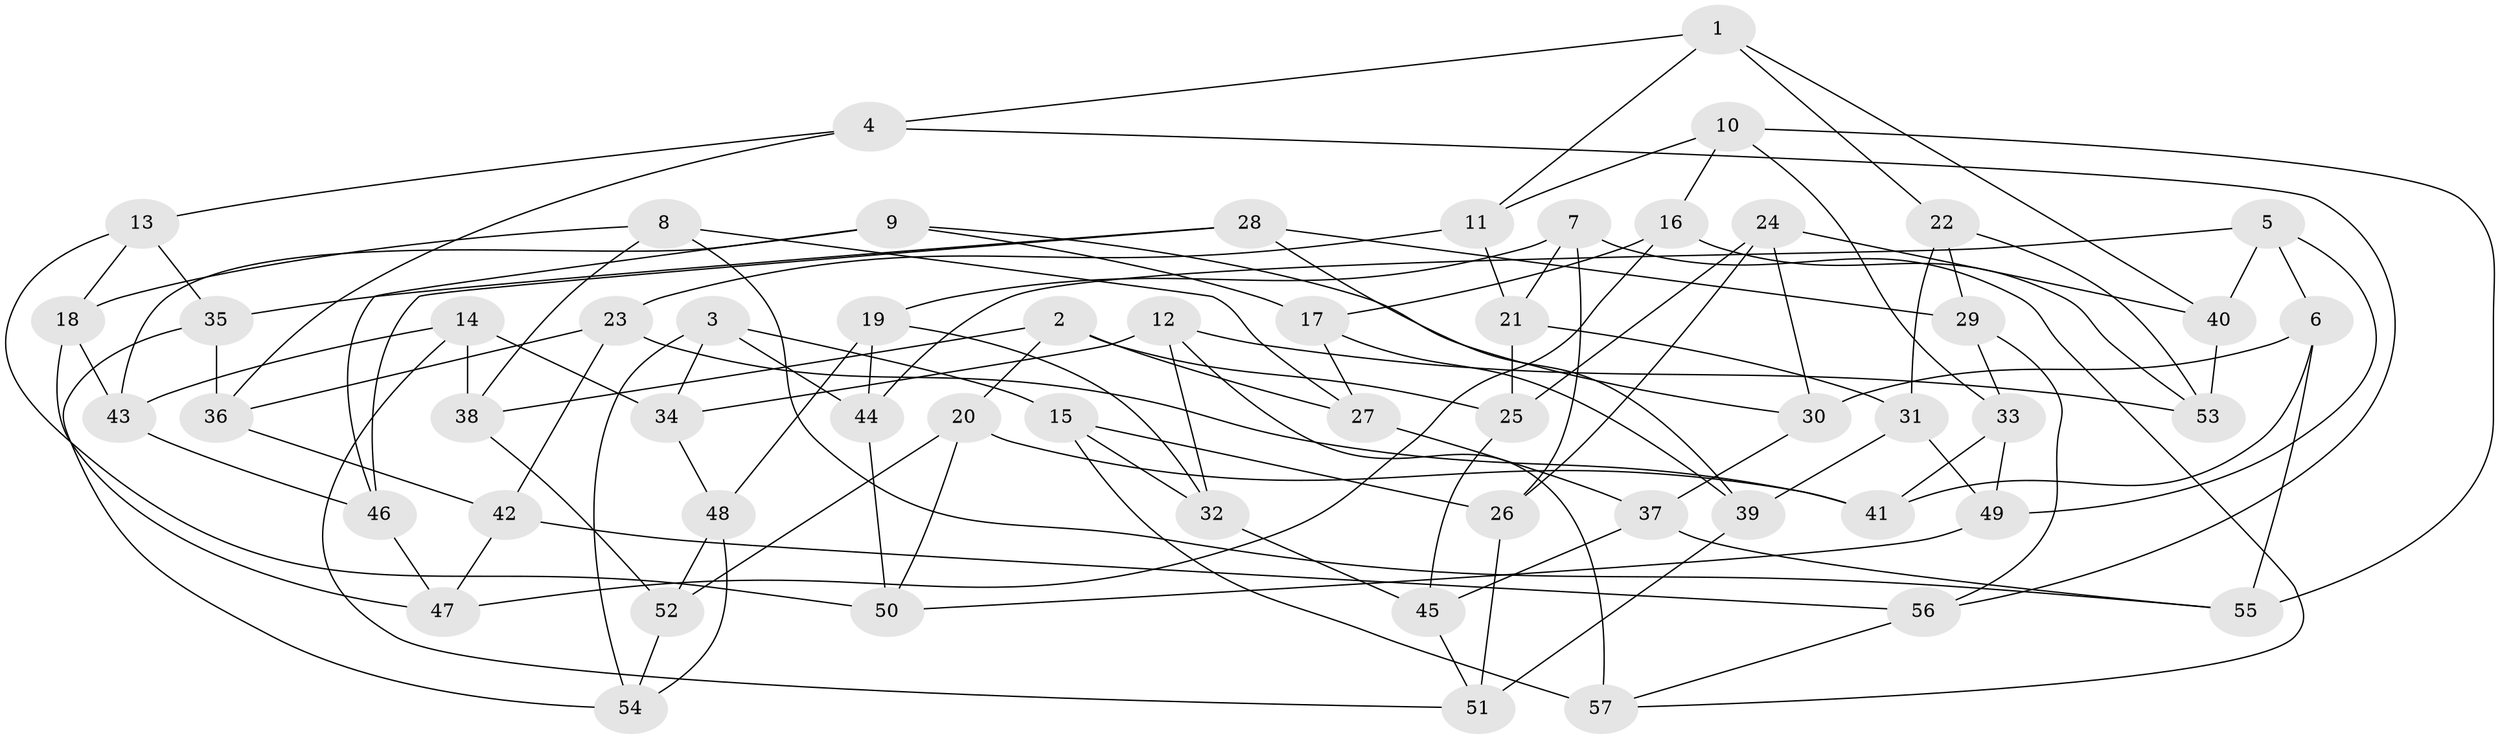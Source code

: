 // coarse degree distribution, {4: 0.42857142857142855, 6: 0.17857142857142858, 5: 0.21428571428571427, 2: 0.03571428571428571, 7: 0.07142857142857142, 3: 0.07142857142857142}
// Generated by graph-tools (version 1.1) at 2025/03/03/04/25 22:03:41]
// undirected, 57 vertices, 114 edges
graph export_dot {
graph [start="1"]
  node [color=gray90,style=filled];
  1;
  2;
  3;
  4;
  5;
  6;
  7;
  8;
  9;
  10;
  11;
  12;
  13;
  14;
  15;
  16;
  17;
  18;
  19;
  20;
  21;
  22;
  23;
  24;
  25;
  26;
  27;
  28;
  29;
  30;
  31;
  32;
  33;
  34;
  35;
  36;
  37;
  38;
  39;
  40;
  41;
  42;
  43;
  44;
  45;
  46;
  47;
  48;
  49;
  50;
  51;
  52;
  53;
  54;
  55;
  56;
  57;
  1 -- 40;
  1 -- 22;
  1 -- 4;
  1 -- 11;
  2 -- 20;
  2 -- 27;
  2 -- 38;
  2 -- 25;
  3 -- 34;
  3 -- 44;
  3 -- 15;
  3 -- 54;
  4 -- 36;
  4 -- 13;
  4 -- 56;
  5 -- 40;
  5 -- 44;
  5 -- 6;
  5 -- 49;
  6 -- 55;
  6 -- 41;
  6 -- 30;
  7 -- 26;
  7 -- 19;
  7 -- 21;
  7 -- 57;
  8 -- 38;
  8 -- 18;
  8 -- 27;
  8 -- 55;
  9 -- 17;
  9 -- 46;
  9 -- 30;
  9 -- 43;
  10 -- 16;
  10 -- 55;
  10 -- 33;
  10 -- 11;
  11 -- 23;
  11 -- 21;
  12 -- 53;
  12 -- 57;
  12 -- 34;
  12 -- 32;
  13 -- 35;
  13 -- 18;
  13 -- 50;
  14 -- 43;
  14 -- 51;
  14 -- 38;
  14 -- 34;
  15 -- 26;
  15 -- 57;
  15 -- 32;
  16 -- 53;
  16 -- 17;
  16 -- 47;
  17 -- 27;
  17 -- 39;
  18 -- 47;
  18 -- 43;
  19 -- 44;
  19 -- 32;
  19 -- 48;
  20 -- 52;
  20 -- 50;
  20 -- 41;
  21 -- 25;
  21 -- 31;
  22 -- 31;
  22 -- 53;
  22 -- 29;
  23 -- 36;
  23 -- 42;
  23 -- 41;
  24 -- 30;
  24 -- 25;
  24 -- 40;
  24 -- 26;
  25 -- 45;
  26 -- 51;
  27 -- 37;
  28 -- 46;
  28 -- 29;
  28 -- 35;
  28 -- 39;
  29 -- 33;
  29 -- 56;
  30 -- 37;
  31 -- 49;
  31 -- 39;
  32 -- 45;
  33 -- 49;
  33 -- 41;
  34 -- 48;
  35 -- 54;
  35 -- 36;
  36 -- 42;
  37 -- 55;
  37 -- 45;
  38 -- 52;
  39 -- 51;
  40 -- 53;
  42 -- 47;
  42 -- 56;
  43 -- 46;
  44 -- 50;
  45 -- 51;
  46 -- 47;
  48 -- 54;
  48 -- 52;
  49 -- 50;
  52 -- 54;
  56 -- 57;
}
